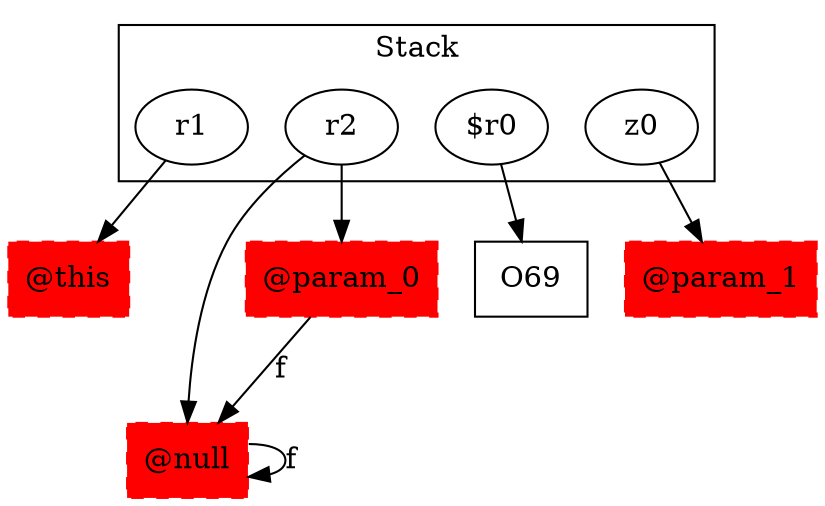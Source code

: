 digraph sample {
  rankDir="LR";
  subgraph cluster_0 {
    label="Stack"
    "r1"; "r2"; "$r0"; "z0"; 
  }
  "r1" -> { "@this"[shape=box]};
  "r2" -> { "@null"[shape=box]"@param_0"[shape=box]};
  "$r0" -> { O69[shape=box]};
  "z0" -> { "@param_1"[shape=box]};
  "@null" -> "@null"[label="f", weight="0.2"]
  "@null"[shape=box, style="filled,dashed"];
  "@this"[shape=box, style="filled,dashed"];
  "@param_0" -> "@null"[label="f", weight="0.2"]
  "@param_0"[shape=box, style="filled,dashed"];
  "@param_1"[shape=box, style="filled,dashed"];
  "@null"[color="red"];
  "@this"[color="red"];
  "@param_0"[color="red"];
  "@param_1"[color="red"];
}
